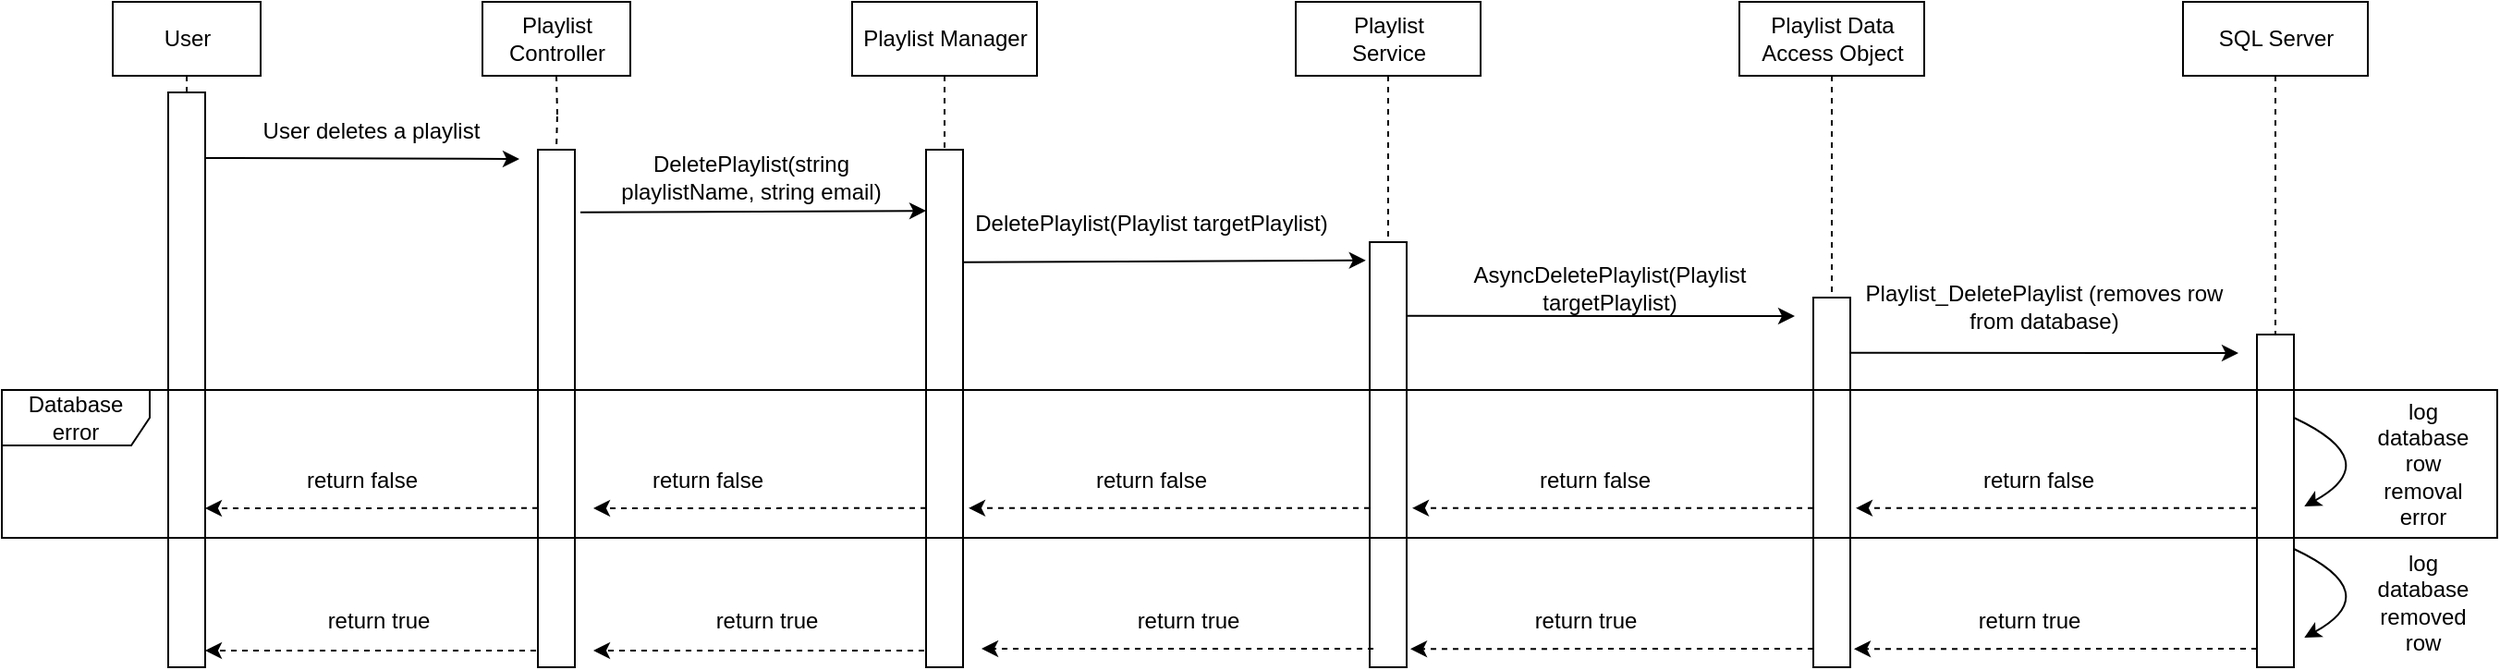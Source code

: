 <mxfile version="15.9.1" type="device"><diagram id="4X9oNEag19hwmWd98fdz" name="Page-1"><mxGraphModel dx="1051" dy="608" grid="1" gridSize="10" guides="1" tooltips="1" connect="1" arrows="1" fold="1" page="1" pageScale="1" pageWidth="850" pageHeight="1100" math="0" shadow="0"><root><mxCell id="0"/><mxCell id="1" parent="0"/><mxCell id="0t8EL8WvMx8IOm_KOiA5-8" style="edgeStyle=orthogonalEdgeStyle;rounded=0;orthogonalLoop=1;jettySize=auto;html=1;exitX=0.5;exitY=1;exitDx=0;exitDy=0;entryX=0.5;entryY=0;entryDx=0;entryDy=0;endArrow=none;endFill=0;dashed=1;" parent="1" edge="1"><mxGeometry relative="1" as="geometry"><mxPoint x="360" y="80" as="sourcePoint"/><mxPoint x="360" y="120" as="targetPoint"/></mxGeometry></mxCell><mxCell id="0t8EL8WvMx8IOm_KOiA5-1" value="&lt;div&gt;Playlist &lt;br&gt;&lt;/div&gt;&lt;div&gt;Controller&lt;/div&gt;" style="html=1;" parent="1" vertex="1"><mxGeometry x="320" y="40" width="80" height="40" as="geometry"/></mxCell><mxCell id="0t8EL8WvMx8IOm_KOiA5-15" style="edgeStyle=orthogonalEdgeStyle;rounded=0;orthogonalLoop=1;jettySize=auto;html=1;exitX=0.5;exitY=1;exitDx=0;exitDy=0;entryX=0.5;entryY=0;entryDx=0;entryDy=0;dashed=1;endArrow=none;endFill=0;" parent="1" source="0t8EL8WvMx8IOm_KOiA5-2" target="0t8EL8WvMx8IOm_KOiA5-5" edge="1"><mxGeometry relative="1" as="geometry"/></mxCell><mxCell id="0t8EL8WvMx8IOm_KOiA5-2" value="Playlist Manager" style="html=1;" parent="1" vertex="1"><mxGeometry x="520" y="40" width="100" height="40" as="geometry"/></mxCell><mxCell id="0t8EL8WvMx8IOm_KOiA5-4" value="" style="rounded=0;whiteSpace=wrap;html=1;" parent="1" vertex="1"><mxGeometry x="350" y="120" width="20" height="280" as="geometry"/></mxCell><mxCell id="0t8EL8WvMx8IOm_KOiA5-5" value="" style="rounded=0;whiteSpace=wrap;html=1;" parent="1" vertex="1"><mxGeometry x="560" y="120" width="20" height="280" as="geometry"/></mxCell><mxCell id="0t8EL8WvMx8IOm_KOiA5-7" value="DeletePlaylist(string playlistName, string email)" style="text;html=1;strokeColor=none;fillColor=none;align=center;verticalAlign=middle;whiteSpace=wrap;rounded=0;" parent="1" vertex="1"><mxGeometry x="389.5" y="120" width="151" height="30" as="geometry"/></mxCell><mxCell id="9NYRpegBXsUitvK6sz2G-9" style="edgeStyle=orthogonalEdgeStyle;rounded=0;orthogonalLoop=1;jettySize=auto;html=1;exitX=0.5;exitY=1;exitDx=0;exitDy=0;entryX=0.5;entryY=0;entryDx=0;entryDy=0;dashed=1;endArrow=none;endFill=0;" parent="1" source="0t8EL8WvMx8IOm_KOiA5-9" target="9NYRpegBXsUitvK6sz2G-1" edge="1"><mxGeometry relative="1" as="geometry"/></mxCell><mxCell id="0t8EL8WvMx8IOm_KOiA5-9" value="&lt;div&gt;Playlist&lt;/div&gt;&lt;div&gt;Service&lt;br&gt;&lt;/div&gt;" style="html=1;" parent="1" vertex="1"><mxGeometry x="760" y="40" width="100" height="40" as="geometry"/></mxCell><mxCell id="0t8EL8WvMx8IOm_KOiA5-10" value="" style="endArrow=classic;html=1;rounded=0;exitX=1.2;exitY=0.022;exitDx=0;exitDy=0;exitPerimeter=0;entryX=0.05;entryY=0.163;entryDx=0;entryDy=0;entryPerimeter=0;" parent="1" edge="1"><mxGeometry width="50" height="50" relative="1" as="geometry"><mxPoint x="373" y="153.86" as="sourcePoint"/><mxPoint x="560" y="153.04" as="targetPoint"/></mxGeometry></mxCell><mxCell id="0t8EL8WvMx8IOm_KOiA5-17" value="User deletes a playlist" style="text;html=1;strokeColor=none;fillColor=none;align=center;verticalAlign=middle;whiteSpace=wrap;rounded=0;" parent="1" vertex="1"><mxGeometry x="200" y="100" width="120" height="20" as="geometry"/></mxCell><mxCell id="9NYRpegBXsUitvK6sz2G-1" value="" style="rounded=0;whiteSpace=wrap;html=1;" parent="1" vertex="1"><mxGeometry x="800" y="170" width="20" height="230" as="geometry"/></mxCell><mxCell id="9NYRpegBXsUitvK6sz2G-18" style="edgeStyle=orthogonalEdgeStyle;rounded=0;orthogonalLoop=1;jettySize=auto;html=1;exitX=0.5;exitY=1;exitDx=0;exitDy=0;dashed=1;endArrow=none;endFill=0;entryX=0.5;entryY=0;entryDx=0;entryDy=0;" parent="1" source="9NYRpegBXsUitvK6sz2G-16" target="9NYRpegBXsUitvK6sz2G-20" edge="1"><mxGeometry relative="1" as="geometry"><mxPoint x="1050" y="510" as="targetPoint"/></mxGeometry></mxCell><mxCell id="9NYRpegBXsUitvK6sz2G-16" value="&lt;div&gt;Playlist Data &lt;br&gt;&lt;/div&gt;&lt;div&gt;Access Object&lt;/div&gt;" style="html=1;" parent="1" vertex="1"><mxGeometry x="1000" y="40" width="100" height="40" as="geometry"/></mxCell><mxCell id="9NYRpegBXsUitvK6sz2G-17" value="" style="endArrow=classic;html=1;rounded=0;exitX=1.1;exitY=0.05;exitDx=0;exitDy=0;exitPerimeter=0;" parent="1" edge="1"><mxGeometry width="50" height="50" relative="1" as="geometry"><mxPoint x="820" y="209.92" as="sourcePoint"/><mxPoint x="1030" y="210" as="targetPoint"/></mxGeometry></mxCell><mxCell id="9NYRpegBXsUitvK6sz2G-19" value="AsyncDeletePlaylist(Playlist targetPlaylist)" style="text;html=1;strokeColor=none;fillColor=none;align=center;verticalAlign=middle;whiteSpace=wrap;rounded=0;" parent="1" vertex="1"><mxGeometry x="850" y="180" width="160" height="30" as="geometry"/></mxCell><mxCell id="9NYRpegBXsUitvK6sz2G-20" value="" style="rounded=0;whiteSpace=wrap;html=1;" parent="1" vertex="1"><mxGeometry x="1040" y="200" width="20" height="200" as="geometry"/></mxCell><mxCell id="ZmdHl4uVQdZIC_vxID8J-8" style="edgeStyle=orthogonalEdgeStyle;rounded=0;orthogonalLoop=1;jettySize=auto;html=1;exitX=0.5;exitY=1;exitDx=0;exitDy=0;dashed=1;endArrow=none;endFill=0;entryX=0.5;entryY=0;entryDx=0;entryDy=0;" parent="1" source="9NYRpegBXsUitvK6sz2G-23" target="ZmdHl4uVQdZIC_vxID8J-9" edge="1"><mxGeometry relative="1" as="geometry"><mxPoint x="1330" y="620" as="targetPoint"/></mxGeometry></mxCell><mxCell id="9NYRpegBXsUitvK6sz2G-23" value="SQL Server" style="html=1;" parent="1" vertex="1"><mxGeometry x="1240" y="40" width="100" height="40" as="geometry"/></mxCell><mxCell id="ZmdHl4uVQdZIC_vxID8J-9" value="" style="rounded=0;whiteSpace=wrap;html=1;" parent="1" vertex="1"><mxGeometry x="1280" y="220" width="20" height="180" as="geometry"/></mxCell><mxCell id="ZmdHl4uVQdZIC_vxID8J-12" value="" style="endArrow=classic;html=1;rounded=0;exitX=-0.1;exitY=0.913;exitDx=0;exitDy=0;dashed=1;exitPerimeter=0;entryX=1.05;entryY=0.889;entryDx=0;entryDy=0;entryPerimeter=0;" parent="1" edge="1"><mxGeometry width="50" height="50" relative="1" as="geometry"><mxPoint x="1280" y="313.89" as="sourcePoint"/><mxPoint x="1063" y="313.9" as="targetPoint"/></mxGeometry></mxCell><mxCell id="ZmdHl4uVQdZIC_vxID8J-13" value="" style="endArrow=classic;html=1;rounded=0;exitX=-0.1;exitY=0.913;exitDx=0;exitDy=0;dashed=1;exitPerimeter=0;entryX=1;entryY=0.967;entryDx=0;entryDy=0;entryPerimeter=0;" parent="1" edge="1"><mxGeometry width="50" height="50" relative="1" as="geometry"><mxPoint x="1280" y="390" as="sourcePoint"/><mxPoint x="1062" y="390.1" as="targetPoint"/></mxGeometry></mxCell><mxCell id="ZmdHl4uVQdZIC_vxID8J-14" value="" style="endArrow=classic;html=1;rounded=0;exitX=-0.1;exitY=0.913;exitDx=0;exitDy=0;dashed=1;exitPerimeter=0;entryX=1;entryY=0.967;entryDx=0;entryDy=0;entryPerimeter=0;" parent="1" edge="1"><mxGeometry width="50" height="50" relative="1" as="geometry"><mxPoint x="1040" y="390" as="sourcePoint"/><mxPoint x="822" y="390.1" as="targetPoint"/></mxGeometry></mxCell><mxCell id="ZmdHl4uVQdZIC_vxID8J-15" value="" style="endArrow=classic;html=1;rounded=0;exitX=-0.1;exitY=0.913;exitDx=0;exitDy=0;dashed=1;exitPerimeter=0;" parent="1" edge="1"><mxGeometry width="50" height="50" relative="1" as="geometry"><mxPoint x="802" y="390" as="sourcePoint"/><mxPoint x="590" y="390" as="targetPoint"/></mxGeometry></mxCell><mxCell id="ZmdHl4uVQdZIC_vxID8J-16" value="return false" style="text;html=1;strokeColor=none;fillColor=none;align=center;verticalAlign=middle;whiteSpace=wrap;rounded=0;" parent="1" vertex="1"><mxGeometry x="1127" y="283.89" width="70" height="30" as="geometry"/></mxCell><mxCell id="ZmdHl4uVQdZIC_vxID8J-18" value="return true" style="text;html=1;strokeColor=none;fillColor=none;align=center;verticalAlign=middle;whiteSpace=wrap;rounded=0;" parent="1" vertex="1"><mxGeometry x="1122" y="360" width="70" height="30" as="geometry"/></mxCell><mxCell id="ZmdHl4uVQdZIC_vxID8J-19" value="return true" style="text;html=1;strokeColor=none;fillColor=none;align=center;verticalAlign=middle;whiteSpace=wrap;rounded=0;" parent="1" vertex="1"><mxGeometry x="882" y="360" width="70" height="30" as="geometry"/></mxCell><mxCell id="ZmdHl4uVQdZIC_vxID8J-20" value="return true" style="text;html=1;strokeColor=none;fillColor=none;align=center;verticalAlign=middle;whiteSpace=wrap;rounded=0;" parent="1" vertex="1"><mxGeometry x="667" y="360" width="70" height="30" as="geometry"/></mxCell><mxCell id="fnYcSoOqIAX2lMXsw1Nn-1" value="" style="endArrow=classic;html=1;rounded=0;exitX=-0.1;exitY=0.913;exitDx=0;exitDy=0;dashed=1;exitPerimeter=0;" parent="1" edge="1"><mxGeometry width="50" height="50" relative="1" as="geometry"><mxPoint x="559" y="391" as="sourcePoint"/><mxPoint x="380" y="391" as="targetPoint"/></mxGeometry></mxCell><mxCell id="fnYcSoOqIAX2lMXsw1Nn-2" value="return true" style="text;html=1;strokeColor=none;fillColor=none;align=center;verticalAlign=middle;whiteSpace=wrap;rounded=0;" parent="1" vertex="1"><mxGeometry x="439" y="360" width="70" height="30" as="geometry"/></mxCell><mxCell id="I-vfS9v51AiLzjY8TlFa-2" style="edgeStyle=orthogonalEdgeStyle;rounded=0;orthogonalLoop=1;jettySize=auto;html=1;exitX=0.5;exitY=1;exitDx=0;exitDy=0;dashed=1;endArrow=none;endFill=0;entryX=0.5;entryY=0;entryDx=0;entryDy=0;" parent="1" source="I-vfS9v51AiLzjY8TlFa-1" target="I-vfS9v51AiLzjY8TlFa-5" edge="1"><mxGeometry relative="1" as="geometry"><mxPoint x="160" y="110" as="targetPoint"/></mxGeometry></mxCell><mxCell id="I-vfS9v51AiLzjY8TlFa-1" value="User" style="html=1;" parent="1" vertex="1"><mxGeometry x="120" y="40" width="80" height="40" as="geometry"/></mxCell><mxCell id="I-vfS9v51AiLzjY8TlFa-5" value="" style="rounded=0;whiteSpace=wrap;html=1;" parent="1" vertex="1"><mxGeometry x="150" y="89" width="20" height="311" as="geometry"/></mxCell><mxCell id="I-vfS9v51AiLzjY8TlFa-6" value="" style="endArrow=classic;html=1;rounded=0;" parent="1" edge="1"><mxGeometry width="50" height="50" relative="1" as="geometry"><mxPoint x="170" y="124.5" as="sourcePoint"/><mxPoint x="340" y="125" as="targetPoint"/></mxGeometry></mxCell><mxCell id="HV_sgUGZa8zVtvxLu__a-8" value="DeletePlaylist(Playlist targetPlaylist)" style="text;html=1;strokeColor=none;fillColor=none;align=center;verticalAlign=middle;whiteSpace=wrap;rounded=0;" vertex="1" parent="1"><mxGeometry x="572.87" y="150" width="218.25" height="20" as="geometry"/></mxCell><mxCell id="HV_sgUGZa8zVtvxLu__a-9" value="" style="endArrow=classic;html=1;rounded=0;exitX=1.2;exitY=0.022;exitDx=0;exitDy=0;exitPerimeter=0;entryX=-0.106;entryY=0.043;entryDx=0;entryDy=0;entryPerimeter=0;" edge="1" parent="1" target="9NYRpegBXsUitvK6sz2G-1"><mxGeometry width="50" height="50" relative="1" as="geometry"><mxPoint x="580" y="180.82" as="sourcePoint"/><mxPoint x="767" y="180.0" as="targetPoint"/></mxGeometry></mxCell><mxCell id="HV_sgUGZa8zVtvxLu__a-12" value="" style="endArrow=classic;html=1;rounded=0;exitX=1.1;exitY=0.05;exitDx=0;exitDy=0;exitPerimeter=0;" edge="1" parent="1"><mxGeometry width="50" height="50" relative="1" as="geometry"><mxPoint x="1060" y="229.92" as="sourcePoint"/><mxPoint x="1270" y="230" as="targetPoint"/></mxGeometry></mxCell><mxCell id="HV_sgUGZa8zVtvxLu__a-13" value="Playlist_DeletePlaylist (removes row from database)" style="text;html=1;strokeColor=none;fillColor=none;align=center;verticalAlign=middle;whiteSpace=wrap;rounded=0;" vertex="1" parent="1"><mxGeometry x="1060" y="190" width="210" height="30" as="geometry"/></mxCell><mxCell id="HV_sgUGZa8zVtvxLu__a-14" value="" style="endArrow=classic;html=1;rounded=0;exitX=-0.1;exitY=0.913;exitDx=0;exitDy=0;dashed=1;exitPerimeter=0;entryX=1.05;entryY=0.889;entryDx=0;entryDy=0;entryPerimeter=0;" edge="1" parent="1"><mxGeometry width="50" height="50" relative="1" as="geometry"><mxPoint x="1040" y="313.89" as="sourcePoint"/><mxPoint x="823" y="313.9" as="targetPoint"/></mxGeometry></mxCell><mxCell id="HV_sgUGZa8zVtvxLu__a-15" value="return false" style="text;html=1;strokeColor=none;fillColor=none;align=center;verticalAlign=middle;whiteSpace=wrap;rounded=0;" vertex="1" parent="1"><mxGeometry x="887" y="283.89" width="70" height="30" as="geometry"/></mxCell><mxCell id="HV_sgUGZa8zVtvxLu__a-16" value="" style="endArrow=classic;html=1;rounded=0;exitX=-0.1;exitY=0.913;exitDx=0;exitDy=0;dashed=1;exitPerimeter=0;entryX=1.05;entryY=0.889;entryDx=0;entryDy=0;entryPerimeter=0;" edge="1" parent="1"><mxGeometry width="50" height="50" relative="1" as="geometry"><mxPoint x="800" y="313.89" as="sourcePoint"/><mxPoint x="583" y="313.9" as="targetPoint"/></mxGeometry></mxCell><mxCell id="HV_sgUGZa8zVtvxLu__a-17" value="return false" style="text;html=1;strokeColor=none;fillColor=none;align=center;verticalAlign=middle;whiteSpace=wrap;rounded=0;" vertex="1" parent="1"><mxGeometry x="647" y="283.89" width="70" height="30" as="geometry"/></mxCell><mxCell id="HV_sgUGZa8zVtvxLu__a-18" value="" style="endArrow=classic;html=1;rounded=0;exitX=-0.1;exitY=0.913;exitDx=0;exitDy=0;dashed=1;exitPerimeter=0;" edge="1" parent="1"><mxGeometry width="50" height="50" relative="1" as="geometry"><mxPoint x="560" y="313.89" as="sourcePoint"/><mxPoint x="380" y="314" as="targetPoint"/></mxGeometry></mxCell><mxCell id="HV_sgUGZa8zVtvxLu__a-19" value="return false" style="text;html=1;strokeColor=none;fillColor=none;align=center;verticalAlign=middle;whiteSpace=wrap;rounded=0;" vertex="1" parent="1"><mxGeometry x="407" y="283.89" width="70" height="30" as="geometry"/></mxCell><mxCell id="HV_sgUGZa8zVtvxLu__a-20" value="" style="endArrow=classic;html=1;rounded=0;exitX=-0.1;exitY=0.913;exitDx=0;exitDy=0;dashed=1;exitPerimeter=0;" edge="1" parent="1"><mxGeometry width="50" height="50" relative="1" as="geometry"><mxPoint x="350" y="313.89" as="sourcePoint"/><mxPoint x="170" y="314" as="targetPoint"/></mxGeometry></mxCell><mxCell id="HV_sgUGZa8zVtvxLu__a-21" value="return false" style="text;html=1;strokeColor=none;fillColor=none;align=center;verticalAlign=middle;whiteSpace=wrap;rounded=0;" vertex="1" parent="1"><mxGeometry x="220" y="289.44" width="70" height="18.89" as="geometry"/></mxCell><mxCell id="HV_sgUGZa8zVtvxLu__a-22" value="Database error" style="shape=umlFrame;whiteSpace=wrap;html=1;fillColor=none;width=80;height=30;" vertex="1" parent="1"><mxGeometry x="60" y="250" width="1350" height="80" as="geometry"/></mxCell><mxCell id="HV_sgUGZa8zVtvxLu__a-23" value="log database row removal error" style="text;html=1;strokeColor=none;fillColor=none;align=center;verticalAlign=middle;whiteSpace=wrap;rounded=0;" vertex="1" parent="1"><mxGeometry x="1340" y="265" width="60" height="50" as="geometry"/></mxCell><mxCell id="HV_sgUGZa8zVtvxLu__a-24" value="" style="curved=1;endArrow=classic;html=1;rounded=0;exitX=1;exitY=0.057;exitDx=0;exitDy=0;exitPerimeter=0;entryX=1.283;entryY=0.132;entryDx=0;entryDy=0;entryPerimeter=0;" edge="1" parent="1"><mxGeometry width="50" height="50" relative="1" as="geometry"><mxPoint x="1300" y="265" as="sourcePoint"/><mxPoint x="1305.66" y="313" as="targetPoint"/><Array as="points"><mxPoint x="1350" y="288.52"/></Array></mxGeometry></mxCell><mxCell id="HV_sgUGZa8zVtvxLu__a-25" value="log database removed row" style="text;html=1;strokeColor=none;fillColor=none;align=center;verticalAlign=middle;whiteSpace=wrap;rounded=0;" vertex="1" parent="1"><mxGeometry x="1340" y="340" width="60" height="50" as="geometry"/></mxCell><mxCell id="HV_sgUGZa8zVtvxLu__a-26" value="" style="curved=1;endArrow=classic;html=1;rounded=0;exitX=1;exitY=0.057;exitDx=0;exitDy=0;exitPerimeter=0;entryX=1.283;entryY=0.132;entryDx=0;entryDy=0;entryPerimeter=0;" edge="1" parent="1"><mxGeometry width="50" height="50" relative="1" as="geometry"><mxPoint x="1300" y="336.0" as="sourcePoint"/><mxPoint x="1305.66" y="384.0" as="targetPoint"/><Array as="points"><mxPoint x="1350" y="359.52"/></Array></mxGeometry></mxCell><mxCell id="HV_sgUGZa8zVtvxLu__a-27" value="" style="endArrow=classic;html=1;rounded=0;exitX=-0.1;exitY=0.913;exitDx=0;exitDy=0;dashed=1;exitPerimeter=0;" edge="1" parent="1"><mxGeometry width="50" height="50" relative="1" as="geometry"><mxPoint x="349" y="391" as="sourcePoint"/><mxPoint x="170" y="391" as="targetPoint"/></mxGeometry></mxCell><mxCell id="HV_sgUGZa8zVtvxLu__a-28" value="return true" style="text;html=1;strokeColor=none;fillColor=none;align=center;verticalAlign=middle;whiteSpace=wrap;rounded=0;" vertex="1" parent="1"><mxGeometry x="229" y="360" width="70" height="30" as="geometry"/></mxCell></root></mxGraphModel></diagram></mxfile>